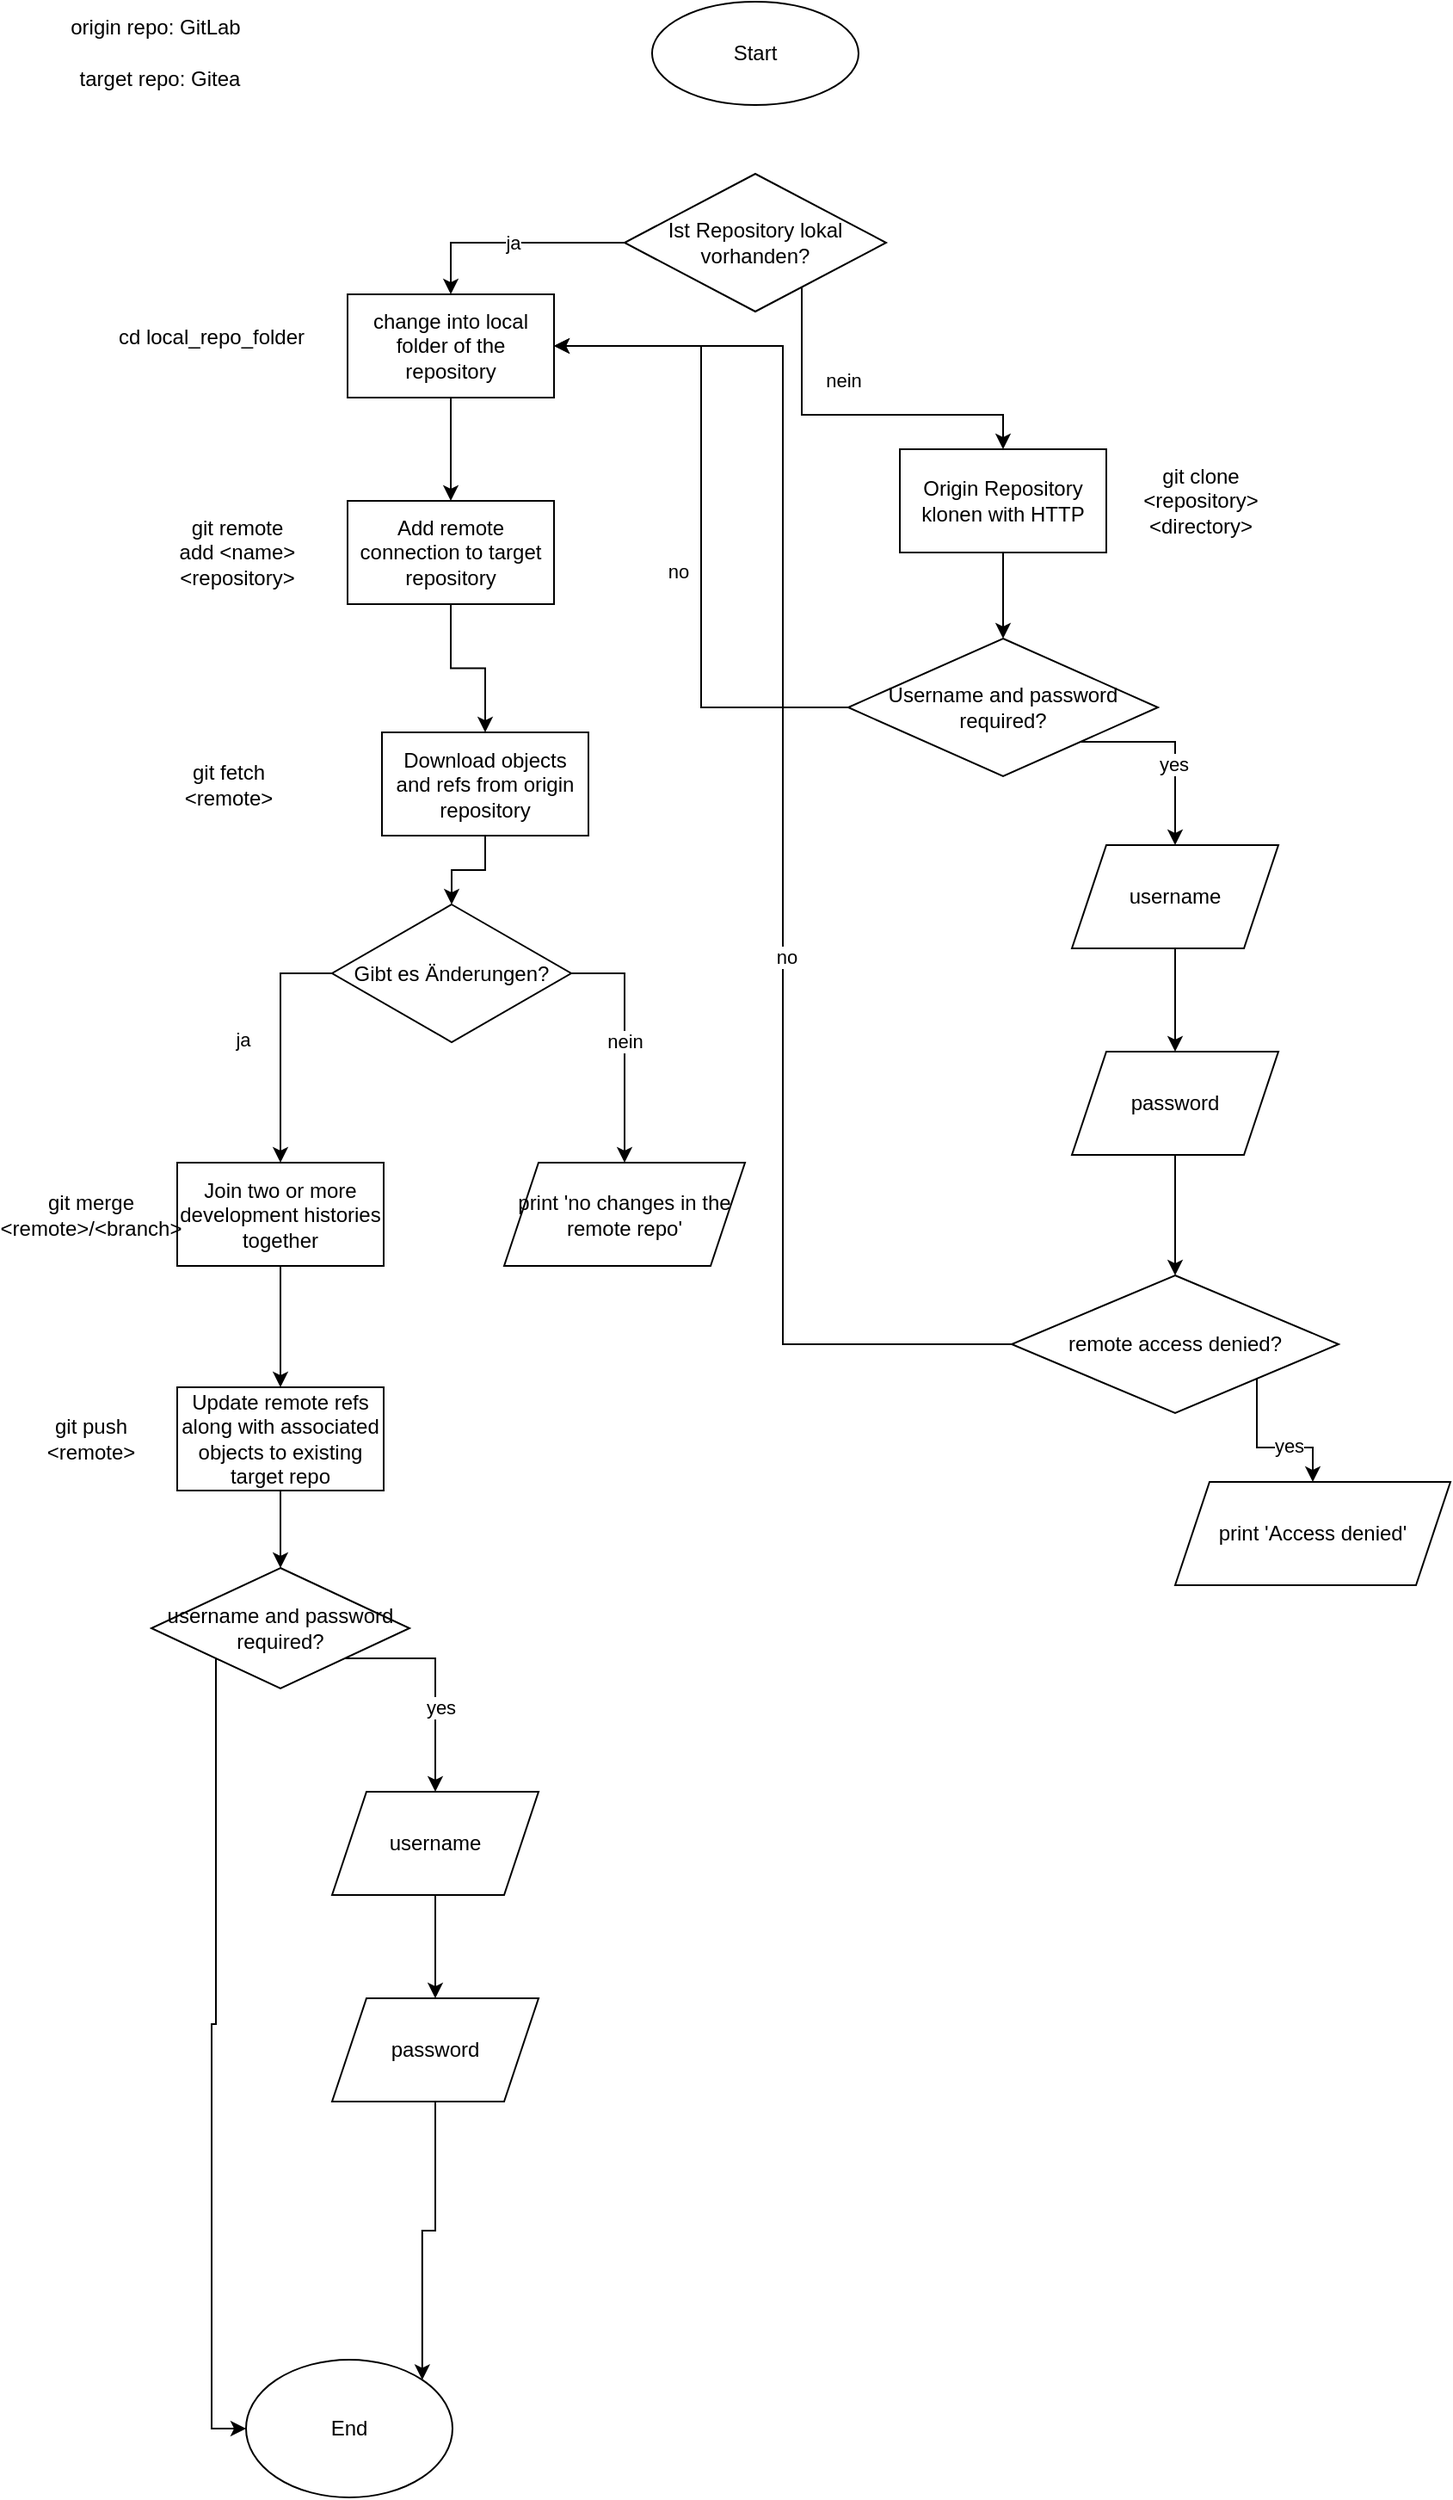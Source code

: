<mxfile version="27.1.4">
  <diagram name="Page-1" id="1obYR7CRznuvn3wxZ2J3">
    <mxGraphModel dx="1356" dy="896" grid="1" gridSize="10" guides="1" tooltips="1" connect="1" arrows="1" fold="1" page="1" pageScale="1" pageWidth="850" pageHeight="1100" math="0" shadow="0">
      <root>
        <mxCell id="0" />
        <mxCell id="1" parent="0" />
        <mxCell id="Wm3naC7xGtfdv_Gi9V7X-1" value="Start" style="ellipse;whiteSpace=wrap;html=1;" parent="1" vertex="1">
          <mxGeometry x="376" y="20" width="120" height="60" as="geometry" />
        </mxCell>
        <mxCell id="SjJ99Vo2uQfso_Y1eYd1-6" style="edgeStyle=orthogonalEdgeStyle;rounded=0;orthogonalLoop=1;jettySize=auto;html=1;exitX=1;exitY=1;exitDx=0;exitDy=0;entryX=0.5;entryY=0;entryDx=0;entryDy=0;" edge="1" parent="1" source="SjJ99Vo2uQfso_Y1eYd1-1" target="SjJ99Vo2uQfso_Y1eYd1-3">
          <mxGeometry relative="1" as="geometry">
            <Array as="points">
              <mxPoint x="463" y="260" />
              <mxPoint x="580" y="260" />
            </Array>
          </mxGeometry>
        </mxCell>
        <mxCell id="SjJ99Vo2uQfso_Y1eYd1-7" value="nein" style="edgeLabel;html=1;align=center;verticalAlign=middle;resizable=0;points=[];" vertex="1" connectable="0" parent="SjJ99Vo2uQfso_Y1eYd1-6">
          <mxGeometry x="0.107" y="1" relative="1" as="geometry">
            <mxPoint x="-11" y="-19" as="offset" />
          </mxGeometry>
        </mxCell>
        <mxCell id="SjJ99Vo2uQfso_Y1eYd1-60" value="ja" style="edgeStyle=orthogonalEdgeStyle;rounded=0;orthogonalLoop=1;jettySize=auto;html=1;entryX=0.5;entryY=0;entryDx=0;entryDy=0;" edge="1" parent="1" source="SjJ99Vo2uQfso_Y1eYd1-1" target="SjJ99Vo2uQfso_Y1eYd1-58">
          <mxGeometry relative="1" as="geometry" />
        </mxCell>
        <mxCell id="SjJ99Vo2uQfso_Y1eYd1-1" value="Ist Repository lokal vorhanden?" style="rhombus;whiteSpace=wrap;html=1;" vertex="1" parent="1">
          <mxGeometry x="360" y="120" width="152" height="80" as="geometry" />
        </mxCell>
        <mxCell id="SjJ99Vo2uQfso_Y1eYd1-49" style="edgeStyle=orthogonalEdgeStyle;rounded=0;orthogonalLoop=1;jettySize=auto;html=1;entryX=0.5;entryY=0;entryDx=0;entryDy=0;" edge="1" parent="1" source="SjJ99Vo2uQfso_Y1eYd1-2" target="SjJ99Vo2uQfso_Y1eYd1-40">
          <mxGeometry relative="1" as="geometry" />
        </mxCell>
        <mxCell id="SjJ99Vo2uQfso_Y1eYd1-2" value="Download objects and refs from origin repository" style="rounded=0;whiteSpace=wrap;html=1;" vertex="1" parent="1">
          <mxGeometry x="219" y="444.5" width="120" height="60" as="geometry" />
        </mxCell>
        <mxCell id="SjJ99Vo2uQfso_Y1eYd1-28" value="" style="edgeStyle=orthogonalEdgeStyle;rounded=0;orthogonalLoop=1;jettySize=auto;html=1;" edge="1" parent="1" source="SjJ99Vo2uQfso_Y1eYd1-3" target="SjJ99Vo2uQfso_Y1eYd1-23">
          <mxGeometry relative="1" as="geometry" />
        </mxCell>
        <mxCell id="SjJ99Vo2uQfso_Y1eYd1-3" value="Origin Repository klonen with HTTP" style="rounded=0;whiteSpace=wrap;html=1;" vertex="1" parent="1">
          <mxGeometry x="520" y="280" width="120" height="60" as="geometry" />
        </mxCell>
        <mxCell id="SjJ99Vo2uQfso_Y1eYd1-9" value="git clone &amp;lt;repository&amp;gt; &amp;lt;directory&amp;gt;" style="text;html=1;align=center;verticalAlign=middle;whiteSpace=wrap;rounded=0;" vertex="1" parent="1">
          <mxGeometry x="650" y="295" width="90" height="30" as="geometry" />
        </mxCell>
        <mxCell id="SjJ99Vo2uQfso_Y1eYd1-13" value="" style="edgeStyle=orthogonalEdgeStyle;rounded=0;orthogonalLoop=1;jettySize=auto;html=1;" edge="1" parent="1" source="SjJ99Vo2uQfso_Y1eYd1-10" target="SjJ99Vo2uQfso_Y1eYd1-12">
          <mxGeometry relative="1" as="geometry" />
        </mxCell>
        <mxCell id="SjJ99Vo2uQfso_Y1eYd1-10" value="username" style="shape=parallelogram;perimeter=parallelogramPerimeter;whiteSpace=wrap;html=1;fixedSize=1;" vertex="1" parent="1">
          <mxGeometry x="620" y="510" width="120" height="60" as="geometry" />
        </mxCell>
        <mxCell id="SjJ99Vo2uQfso_Y1eYd1-29" style="edgeStyle=orthogonalEdgeStyle;rounded=0;orthogonalLoop=1;jettySize=auto;html=1;entryX=0.5;entryY=0;entryDx=0;entryDy=0;" edge="1" parent="1" source="SjJ99Vo2uQfso_Y1eYd1-12" target="SjJ99Vo2uQfso_Y1eYd1-17">
          <mxGeometry relative="1" as="geometry" />
        </mxCell>
        <mxCell id="SjJ99Vo2uQfso_Y1eYd1-12" value="password" style="shape=parallelogram;perimeter=parallelogramPerimeter;whiteSpace=wrap;html=1;fixedSize=1;" vertex="1" parent="1">
          <mxGeometry x="620" y="630" width="120" height="60" as="geometry" />
        </mxCell>
        <mxCell id="SjJ99Vo2uQfso_Y1eYd1-32" value="" style="edgeStyle=orthogonalEdgeStyle;rounded=0;orthogonalLoop=1;jettySize=auto;html=1;exitX=1;exitY=1;exitDx=0;exitDy=0;" edge="1" parent="1" source="SjJ99Vo2uQfso_Y1eYd1-17" target="SjJ99Vo2uQfso_Y1eYd1-31">
          <mxGeometry relative="1" as="geometry" />
        </mxCell>
        <mxCell id="SjJ99Vo2uQfso_Y1eYd1-54" value="yes" style="edgeLabel;html=1;align=center;verticalAlign=middle;resizable=0;points=[];" vertex="1" connectable="0" parent="SjJ99Vo2uQfso_Y1eYd1-32">
          <mxGeometry x="0.265" y="1" relative="1" as="geometry">
            <mxPoint as="offset" />
          </mxGeometry>
        </mxCell>
        <mxCell id="SjJ99Vo2uQfso_Y1eYd1-52" style="edgeStyle=orthogonalEdgeStyle;rounded=0;orthogonalLoop=1;jettySize=auto;html=1;exitX=0;exitY=0.5;exitDx=0;exitDy=0;entryX=1;entryY=0.5;entryDx=0;entryDy=0;" edge="1" parent="1" source="SjJ99Vo2uQfso_Y1eYd1-17" target="SjJ99Vo2uQfso_Y1eYd1-58">
          <mxGeometry relative="1" as="geometry" />
        </mxCell>
        <mxCell id="SjJ99Vo2uQfso_Y1eYd1-53" value="no" style="edgeLabel;html=1;align=center;verticalAlign=middle;resizable=0;points=[];" vertex="1" connectable="0" parent="SjJ99Vo2uQfso_Y1eYd1-52">
          <mxGeometry x="-0.154" y="-2" relative="1" as="geometry">
            <mxPoint as="offset" />
          </mxGeometry>
        </mxCell>
        <mxCell id="SjJ99Vo2uQfso_Y1eYd1-17" value="remote access denied?" style="rhombus;whiteSpace=wrap;html=1;" vertex="1" parent="1">
          <mxGeometry x="585" y="760" width="190" height="80" as="geometry" />
        </mxCell>
        <mxCell id="SjJ99Vo2uQfso_Y1eYd1-25" style="edgeStyle=orthogonalEdgeStyle;rounded=0;orthogonalLoop=1;jettySize=auto;html=1;exitX=1;exitY=1;exitDx=0;exitDy=0;" edge="1" parent="1" source="SjJ99Vo2uQfso_Y1eYd1-23" target="SjJ99Vo2uQfso_Y1eYd1-10">
          <mxGeometry relative="1" as="geometry">
            <Array as="points">
              <mxPoint x="680" y="450" />
            </Array>
          </mxGeometry>
        </mxCell>
        <mxCell id="SjJ99Vo2uQfso_Y1eYd1-26" value="yes" style="edgeLabel;html=1;align=center;verticalAlign=middle;resizable=0;points=[];" vertex="1" connectable="0" parent="SjJ99Vo2uQfso_Y1eYd1-25">
          <mxGeometry x="0.183" y="-1" relative="1" as="geometry">
            <mxPoint as="offset" />
          </mxGeometry>
        </mxCell>
        <mxCell id="SjJ99Vo2uQfso_Y1eYd1-34" style="edgeStyle=orthogonalEdgeStyle;rounded=0;orthogonalLoop=1;jettySize=auto;html=1;exitX=0;exitY=0.5;exitDx=0;exitDy=0;entryX=1;entryY=0.5;entryDx=0;entryDy=0;" edge="1" parent="1" source="SjJ99Vo2uQfso_Y1eYd1-23" target="SjJ99Vo2uQfso_Y1eYd1-58">
          <mxGeometry relative="1" as="geometry">
            <mxPoint x="470" y="570" as="targetPoint" />
          </mxGeometry>
        </mxCell>
        <mxCell id="SjJ99Vo2uQfso_Y1eYd1-50" value="no" style="edgeLabel;html=1;align=center;verticalAlign=middle;resizable=0;points=[];" vertex="1" connectable="0" parent="SjJ99Vo2uQfso_Y1eYd1-34">
          <mxGeometry x="-0.215" y="5" relative="1" as="geometry">
            <mxPoint x="-9" y="-15" as="offset" />
          </mxGeometry>
        </mxCell>
        <mxCell id="SjJ99Vo2uQfso_Y1eYd1-23" value="Username and password required?" style="rhombus;whiteSpace=wrap;html=1;" vertex="1" parent="1">
          <mxGeometry x="490" y="390" width="180" height="80" as="geometry" />
        </mxCell>
        <mxCell id="SjJ99Vo2uQfso_Y1eYd1-31" value="print &#39;Access denied&#39;" style="shape=parallelogram;perimeter=parallelogramPerimeter;whiteSpace=wrap;html=1;fixedSize=1;" vertex="1" parent="1">
          <mxGeometry x="680" y="880" width="160" height="60" as="geometry" />
        </mxCell>
        <mxCell id="SjJ99Vo2uQfso_Y1eYd1-35" value="origin repo: GitLab" style="text;html=1;align=center;verticalAlign=middle;whiteSpace=wrap;rounded=0;" vertex="1" parent="1">
          <mxGeometry x="20" y="20" width="135" height="30" as="geometry" />
        </mxCell>
        <mxCell id="SjJ99Vo2uQfso_Y1eYd1-36" value="target repo: Gitea" style="text;html=1;align=center;verticalAlign=middle;whiteSpace=wrap;rounded=0;" vertex="1" parent="1">
          <mxGeometry x="30" y="50" width="120" height="30" as="geometry" />
        </mxCell>
        <mxCell id="SjJ99Vo2uQfso_Y1eYd1-38" value="git fetch &amp;lt;remote&amp;gt;" style="text;html=1;align=center;verticalAlign=middle;whiteSpace=wrap;rounded=0;" vertex="1" parent="1">
          <mxGeometry x="100" y="459.5" width="60" height="30" as="geometry" />
        </mxCell>
        <mxCell id="SjJ99Vo2uQfso_Y1eYd1-43" style="edgeStyle=orthogonalEdgeStyle;rounded=0;orthogonalLoop=1;jettySize=auto;html=1;exitX=0;exitY=0.5;exitDx=0;exitDy=0;entryX=0.5;entryY=0;entryDx=0;entryDy=0;" edge="1" parent="1" source="SjJ99Vo2uQfso_Y1eYd1-40" target="SjJ99Vo2uQfso_Y1eYd1-42">
          <mxGeometry relative="1" as="geometry">
            <Array as="points">
              <mxPoint x="160" y="584.5" />
            </Array>
          </mxGeometry>
        </mxCell>
        <mxCell id="SjJ99Vo2uQfso_Y1eYd1-45" value="ja" style="edgeLabel;html=1;align=center;verticalAlign=middle;resizable=0;points=[];" vertex="1" connectable="0" parent="SjJ99Vo2uQfso_Y1eYd1-43">
          <mxGeometry x="-0.214" y="-3" relative="1" as="geometry">
            <mxPoint x="-19" y="13" as="offset" />
          </mxGeometry>
        </mxCell>
        <mxCell id="SjJ99Vo2uQfso_Y1eYd1-46" value="nein" style="edgeStyle=orthogonalEdgeStyle;rounded=0;orthogonalLoop=1;jettySize=auto;html=1;exitX=1;exitY=0.5;exitDx=0;exitDy=0;entryX=0.5;entryY=0;entryDx=0;entryDy=0;" edge="1" parent="1" source="SjJ99Vo2uQfso_Y1eYd1-40" target="SjJ99Vo2uQfso_Y1eYd1-48">
          <mxGeometry relative="1" as="geometry">
            <mxPoint x="350" y="684.5" as="targetPoint" />
          </mxGeometry>
        </mxCell>
        <mxCell id="SjJ99Vo2uQfso_Y1eYd1-40" value="Gibt es Änderungen?" style="rhombus;whiteSpace=wrap;html=1;" vertex="1" parent="1">
          <mxGeometry x="190" y="544.5" width="139" height="80" as="geometry" />
        </mxCell>
        <mxCell id="SjJ99Vo2uQfso_Y1eYd1-65" style="edgeStyle=orthogonalEdgeStyle;rounded=0;orthogonalLoop=1;jettySize=auto;html=1;entryX=0.5;entryY=0;entryDx=0;entryDy=0;" edge="1" parent="1" source="SjJ99Vo2uQfso_Y1eYd1-42" target="SjJ99Vo2uQfso_Y1eYd1-63">
          <mxGeometry relative="1" as="geometry" />
        </mxCell>
        <mxCell id="SjJ99Vo2uQfso_Y1eYd1-42" value="Join two or more development histories together" style="rounded=0;whiteSpace=wrap;html=1;" vertex="1" parent="1">
          <mxGeometry x="100" y="694.5" width="120" height="60" as="geometry" />
        </mxCell>
        <mxCell id="SjJ99Vo2uQfso_Y1eYd1-44" value="git merge &amp;lt;remote&amp;gt;/&amp;lt;branch&amp;gt;" style="text;html=1;align=center;verticalAlign=middle;whiteSpace=wrap;rounded=0;" vertex="1" parent="1">
          <mxGeometry x="20" y="709.5" width="60" height="30" as="geometry" />
        </mxCell>
        <mxCell id="SjJ99Vo2uQfso_Y1eYd1-48" value="print &#39;no changes in the remote repo&#39;" style="shape=parallelogram;perimeter=parallelogramPerimeter;whiteSpace=wrap;html=1;fixedSize=1;" vertex="1" parent="1">
          <mxGeometry x="290" y="694.5" width="140" height="60" as="geometry" />
        </mxCell>
        <mxCell id="SjJ99Vo2uQfso_Y1eYd1-62" style="edgeStyle=orthogonalEdgeStyle;rounded=0;orthogonalLoop=1;jettySize=auto;html=1;entryX=0.5;entryY=0;entryDx=0;entryDy=0;" edge="1" parent="1" source="SjJ99Vo2uQfso_Y1eYd1-55" target="SjJ99Vo2uQfso_Y1eYd1-2">
          <mxGeometry relative="1" as="geometry" />
        </mxCell>
        <mxCell id="SjJ99Vo2uQfso_Y1eYd1-55" value="Add remote connection to target repository" style="rounded=0;whiteSpace=wrap;html=1;" vertex="1" parent="1">
          <mxGeometry x="199" y="310" width="120" height="60" as="geometry" />
        </mxCell>
        <mxCell id="SjJ99Vo2uQfso_Y1eYd1-56" value="git remote add &amp;lt;name&amp;gt; &amp;lt;repository&amp;gt;" style="text;html=1;align=center;verticalAlign=middle;whiteSpace=wrap;rounded=0;" vertex="1" parent="1">
          <mxGeometry x="100" y="325" width="70" height="30" as="geometry" />
        </mxCell>
        <mxCell id="SjJ99Vo2uQfso_Y1eYd1-61" style="edgeStyle=orthogonalEdgeStyle;rounded=0;orthogonalLoop=1;jettySize=auto;html=1;entryX=0.5;entryY=0;entryDx=0;entryDy=0;" edge="1" parent="1" source="SjJ99Vo2uQfso_Y1eYd1-58" target="SjJ99Vo2uQfso_Y1eYd1-55">
          <mxGeometry relative="1" as="geometry" />
        </mxCell>
        <mxCell id="SjJ99Vo2uQfso_Y1eYd1-58" value="change into local folder of the repository" style="rounded=0;whiteSpace=wrap;html=1;" vertex="1" parent="1">
          <mxGeometry x="199" y="190" width="120" height="60" as="geometry" />
        </mxCell>
        <mxCell id="SjJ99Vo2uQfso_Y1eYd1-59" value="cd local_repo_folder" style="text;html=1;align=center;verticalAlign=middle;whiteSpace=wrap;rounded=0;" vertex="1" parent="1">
          <mxGeometry x="60" y="200" width="120" height="30" as="geometry" />
        </mxCell>
        <mxCell id="SjJ99Vo2uQfso_Y1eYd1-67" value="" style="edgeStyle=orthogonalEdgeStyle;rounded=0;orthogonalLoop=1;jettySize=auto;html=1;" edge="1" parent="1" source="SjJ99Vo2uQfso_Y1eYd1-63" target="SjJ99Vo2uQfso_Y1eYd1-66">
          <mxGeometry relative="1" as="geometry" />
        </mxCell>
        <mxCell id="SjJ99Vo2uQfso_Y1eYd1-63" value="Update remote refs along with associated objects to existing target repo" style="rounded=0;whiteSpace=wrap;html=1;" vertex="1" parent="1">
          <mxGeometry x="100" y="825" width="120" height="60" as="geometry" />
        </mxCell>
        <mxCell id="SjJ99Vo2uQfso_Y1eYd1-64" value="git push &amp;lt;remote&amp;gt;" style="text;html=1;align=center;verticalAlign=middle;whiteSpace=wrap;rounded=0;" vertex="1" parent="1">
          <mxGeometry x="20" y="840" width="60" height="30" as="geometry" />
        </mxCell>
        <mxCell id="SjJ99Vo2uQfso_Y1eYd1-71" style="edgeStyle=orthogonalEdgeStyle;rounded=0;orthogonalLoop=1;jettySize=auto;html=1;exitX=1;exitY=1;exitDx=0;exitDy=0;" edge="1" parent="1" source="SjJ99Vo2uQfso_Y1eYd1-66" target="SjJ99Vo2uQfso_Y1eYd1-69">
          <mxGeometry relative="1" as="geometry">
            <Array as="points">
              <mxPoint x="250" y="983" />
            </Array>
          </mxGeometry>
        </mxCell>
        <mxCell id="SjJ99Vo2uQfso_Y1eYd1-72" value="yes" style="edgeLabel;html=1;align=center;verticalAlign=middle;resizable=0;points=[];" vertex="1" connectable="0" parent="SjJ99Vo2uQfso_Y1eYd1-71">
          <mxGeometry x="0.246" y="3" relative="1" as="geometry">
            <mxPoint as="offset" />
          </mxGeometry>
        </mxCell>
        <mxCell id="SjJ99Vo2uQfso_Y1eYd1-73" style="edgeStyle=orthogonalEdgeStyle;rounded=0;orthogonalLoop=1;jettySize=auto;html=1;exitX=0;exitY=1;exitDx=0;exitDy=0;entryX=0;entryY=0.5;entryDx=0;entryDy=0;" edge="1" parent="1" source="SjJ99Vo2uQfso_Y1eYd1-66" target="SjJ99Vo2uQfso_Y1eYd1-74">
          <mxGeometry relative="1" as="geometry">
            <mxPoint x="120" y="1370" as="targetPoint" />
          </mxGeometry>
        </mxCell>
        <mxCell id="SjJ99Vo2uQfso_Y1eYd1-66" value="username and password required?" style="rhombus;whiteSpace=wrap;html=1;" vertex="1" parent="1">
          <mxGeometry x="85" y="930" width="150" height="70" as="geometry" />
        </mxCell>
        <mxCell id="SjJ99Vo2uQfso_Y1eYd1-68" value="" style="edgeStyle=orthogonalEdgeStyle;rounded=0;orthogonalLoop=1;jettySize=auto;html=1;" edge="1" parent="1" source="SjJ99Vo2uQfso_Y1eYd1-69" target="SjJ99Vo2uQfso_Y1eYd1-70">
          <mxGeometry relative="1" as="geometry" />
        </mxCell>
        <mxCell id="SjJ99Vo2uQfso_Y1eYd1-69" value="username" style="shape=parallelogram;perimeter=parallelogramPerimeter;whiteSpace=wrap;html=1;fixedSize=1;" vertex="1" parent="1">
          <mxGeometry x="190" y="1060" width="120" height="60" as="geometry" />
        </mxCell>
        <mxCell id="SjJ99Vo2uQfso_Y1eYd1-75" style="edgeStyle=orthogonalEdgeStyle;rounded=0;orthogonalLoop=1;jettySize=auto;html=1;entryX=1;entryY=0;entryDx=0;entryDy=0;" edge="1" parent="1" source="SjJ99Vo2uQfso_Y1eYd1-70" target="SjJ99Vo2uQfso_Y1eYd1-74">
          <mxGeometry relative="1" as="geometry" />
        </mxCell>
        <mxCell id="SjJ99Vo2uQfso_Y1eYd1-70" value="password" style="shape=parallelogram;perimeter=parallelogramPerimeter;whiteSpace=wrap;html=1;fixedSize=1;" vertex="1" parent="1">
          <mxGeometry x="190" y="1180" width="120" height="60" as="geometry" />
        </mxCell>
        <mxCell id="SjJ99Vo2uQfso_Y1eYd1-74" value="End" style="ellipse;whiteSpace=wrap;html=1;" vertex="1" parent="1">
          <mxGeometry x="140" y="1390" width="120" height="80" as="geometry" />
        </mxCell>
      </root>
    </mxGraphModel>
  </diagram>
</mxfile>
